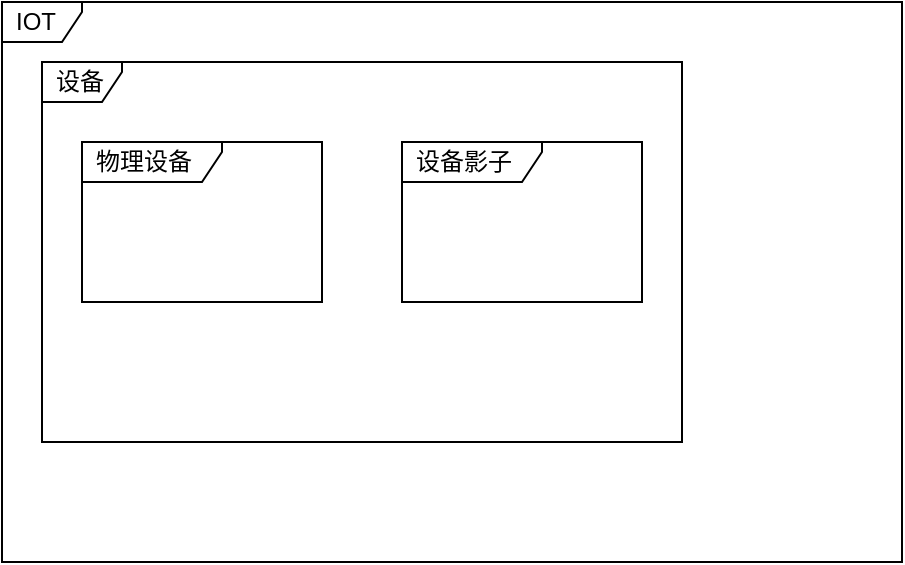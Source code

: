 <mxfile version="16.6.1" type="github"><diagram name="Page-1" id="b5b7bab2-c9e2-2cf4-8b2a-24fd1a2a6d21"><mxGraphModel dx="548" dy="382" grid="1" gridSize="10" guides="1" tooltips="1" connect="1" arrows="1" fold="1" page="1" pageScale="1" pageWidth="827" pageHeight="1169" background="none" math="0" shadow="0"><root><mxCell id="0"/><mxCell id="1" parent="0"/><mxCell id="9LcT0HGGRRrxfpWdqRpG-7" value="IOT" style="shape=umlFrame;whiteSpace=wrap;html=1;width=40;height=20;boundedLbl=1;verticalAlign=middle;align=left;spacingLeft=5;" vertex="1" parent="1"><mxGeometry x="100" y="60" width="450" height="280" as="geometry"/></mxCell><mxCell id="9LcT0HGGRRrxfpWdqRpG-8" value="设备" style="shape=umlFrame;whiteSpace=wrap;html=1;width=40;height=20;boundedLbl=1;verticalAlign=middle;align=left;spacingLeft=5;" vertex="1" parent="1"><mxGeometry x="120" y="90" width="320" height="190" as="geometry"/></mxCell><mxCell id="9LcT0HGGRRrxfpWdqRpG-12" value="物理设备" style="shape=umlFrame;whiteSpace=wrap;html=1;width=70;height=20;boundedLbl=1;verticalAlign=middle;align=left;spacingLeft=5;" vertex="1" parent="1"><mxGeometry x="140" y="130" width="120" height="80" as="geometry"/></mxCell><mxCell id="9LcT0HGGRRrxfpWdqRpG-13" value="设备影子" style="shape=umlFrame;whiteSpace=wrap;html=1;width=70;height=20;boundedLbl=1;verticalAlign=middle;align=left;spacingLeft=5;" vertex="1" parent="1"><mxGeometry x="300" y="130" width="120" height="80" as="geometry"/></mxCell></root></mxGraphModel></diagram></mxfile>